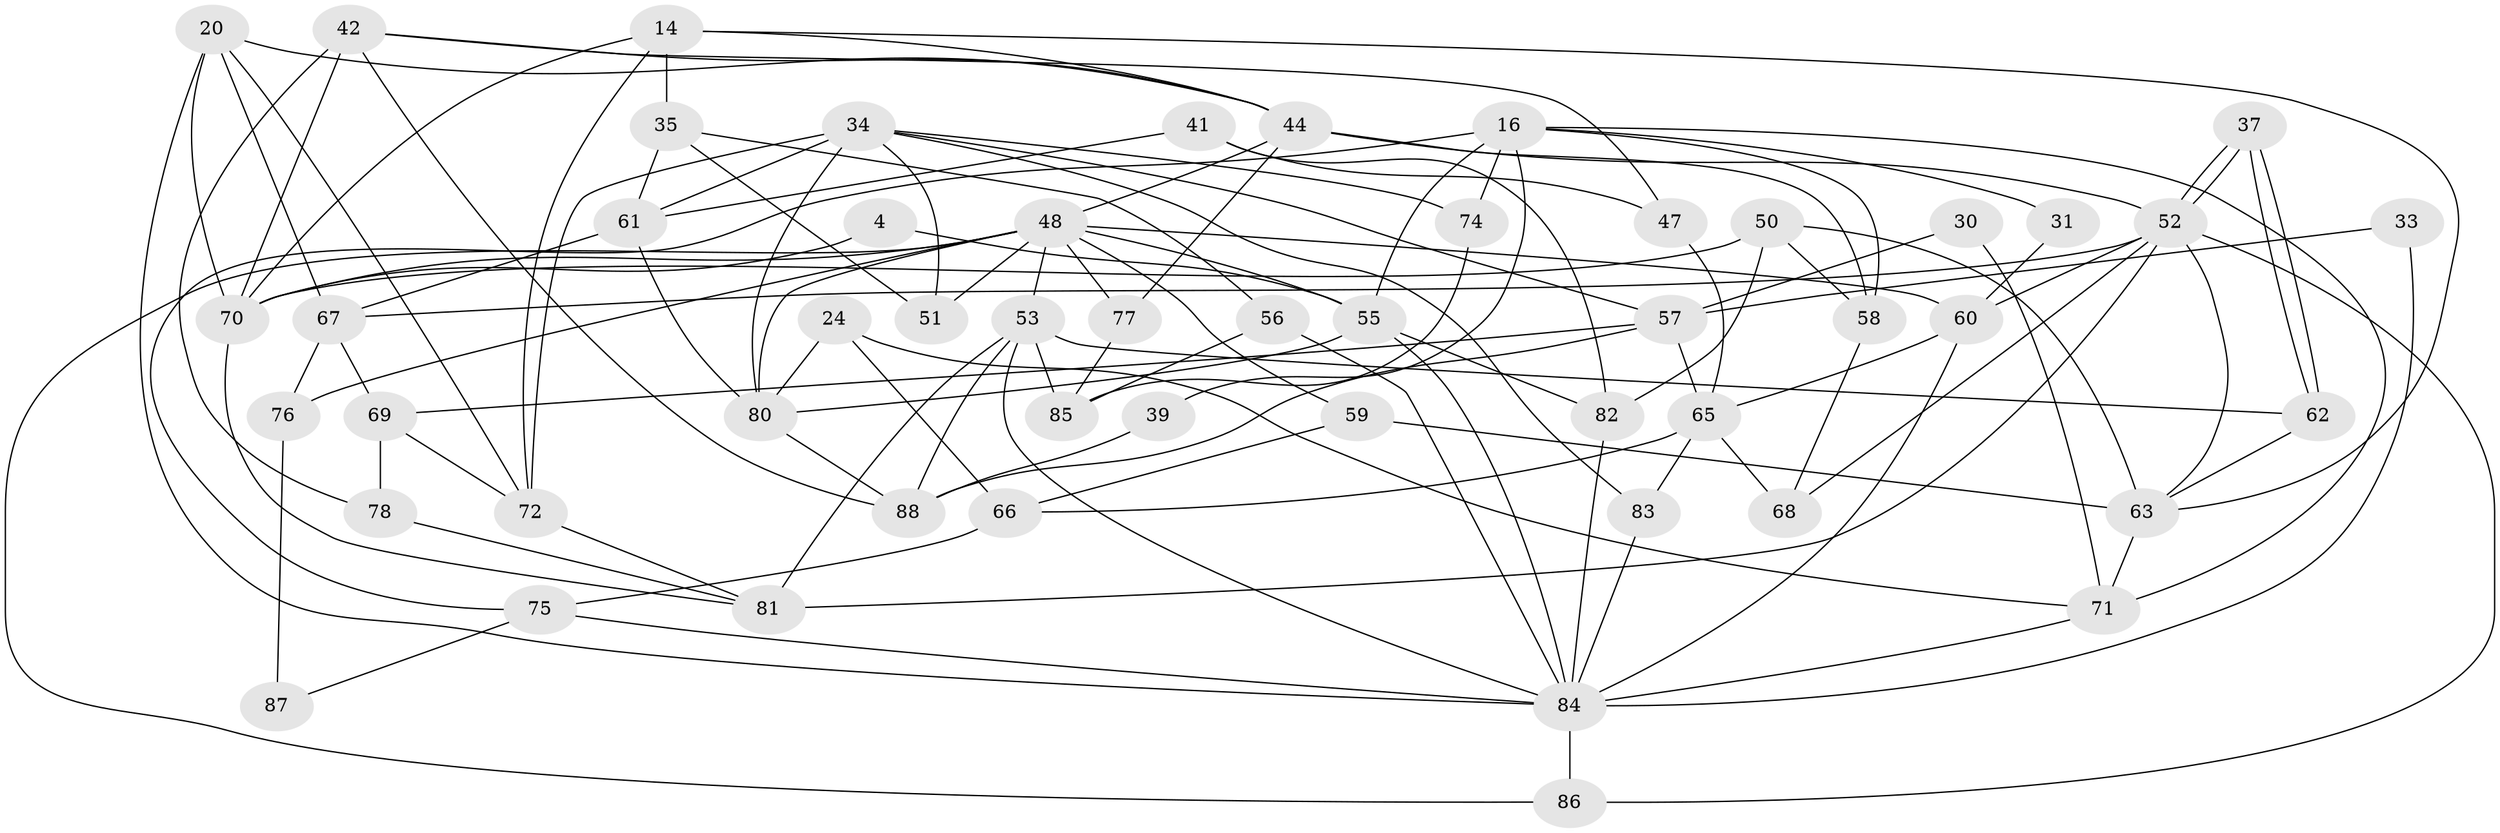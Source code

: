 // original degree distribution, {3: 0.2727272727272727, 4: 0.26136363636363635, 2: 0.13636363636363635, 6: 0.1590909090909091, 5: 0.14772727272727273, 8: 0.011363636363636364, 7: 0.011363636363636364}
// Generated by graph-tools (version 1.1) at 2025/53/03/04/25 21:53:06]
// undirected, 52 vertices, 118 edges
graph export_dot {
graph [start="1"]
  node [color=gray90,style=filled];
  4;
  14 [super="+2"];
  16 [super="+7"];
  20;
  24;
  30;
  31;
  33;
  34;
  35 [super="+12"];
  37;
  39;
  41;
  42;
  44 [super="+19"];
  47;
  48 [super="+21+29"];
  50;
  51;
  52 [super="+8+28+38"];
  53 [super="+27"];
  55 [super="+9"];
  56;
  57 [super="+40"];
  58;
  59;
  60 [super="+45"];
  61 [super="+3"];
  62;
  63;
  65 [super="+17+5"];
  66 [super="+64"];
  67;
  68;
  69;
  70 [super="+6"];
  71 [super="+54"];
  72 [super="+18+46"];
  74;
  75 [super="+25"];
  76;
  77;
  78 [super="+43"];
  80 [super="+49"];
  81 [super="+1+73"];
  82 [super="+79"];
  83;
  84 [super="+13+15+32"];
  85;
  86 [super="+36"];
  87;
  88;
  4 -- 55;
  4 -- 70;
  14 -- 63;
  14 -- 70;
  14 -- 35;
  14 -- 44;
  14 -- 72;
  16 -- 58;
  16 -- 55 [weight=2];
  16 -- 31;
  16 -- 39;
  16 -- 71;
  16 -- 74;
  16 -- 75;
  20 -- 67;
  20 -- 70;
  20 -- 44;
  20 -- 72;
  20 -- 84;
  24 -- 71;
  24 -- 80;
  24 -- 66;
  30 -- 71;
  30 -- 57;
  31 -- 60;
  33 -- 57;
  33 -- 84;
  34 -- 61;
  34 -- 51;
  34 -- 57;
  34 -- 72 [weight=2];
  34 -- 74;
  34 -- 80;
  34 -- 83;
  35 -- 61 [weight=2];
  35 -- 51;
  35 -- 56;
  37 -- 62;
  37 -- 62;
  37 -- 52;
  37 -- 52;
  39 -- 88;
  41 -- 47;
  41 -- 61;
  41 -- 82;
  42 -- 47;
  42 -- 70 [weight=2];
  42 -- 44;
  42 -- 88;
  42 -- 78;
  44 -- 77 [weight=2];
  44 -- 58;
  44 -- 52 [weight=3];
  44 -- 48;
  47 -- 65;
  48 -- 70;
  48 -- 77;
  48 -- 80;
  48 -- 51;
  48 -- 76;
  48 -- 53;
  48 -- 59;
  48 -- 60 [weight=2];
  48 -- 55;
  48 -- 86;
  50 -- 70;
  50 -- 63;
  50 -- 58;
  50 -- 82;
  52 -- 67;
  52 -- 81 [weight=2];
  52 -- 60;
  52 -- 68;
  52 -- 63;
  52 -- 86;
  53 -- 88;
  53 -- 84;
  53 -- 85;
  53 -- 62;
  53 -- 81;
  55 -- 80 [weight=3];
  55 -- 82;
  55 -- 84;
  56 -- 85;
  56 -- 84;
  57 -- 88;
  57 -- 69 [weight=2];
  57 -- 65 [weight=2];
  58 -- 68;
  59 -- 66;
  59 -- 63;
  60 -- 65;
  60 -- 84;
  61 -- 80 [weight=2];
  61 -- 67;
  62 -- 63;
  63 -- 71 [weight=2];
  65 -- 66 [weight=3];
  65 -- 68 [weight=2];
  65 -- 83;
  66 -- 75;
  67 -- 69;
  67 -- 76;
  69 -- 78 [weight=2];
  69 -- 72;
  70 -- 81;
  71 -- 84;
  72 -- 81;
  74 -- 85;
  75 -- 84;
  75 -- 87;
  76 -- 87;
  77 -- 85;
  78 -- 81;
  80 -- 88 [weight=2];
  82 -- 84 [weight=2];
  83 -- 84;
  84 -- 86;
}
